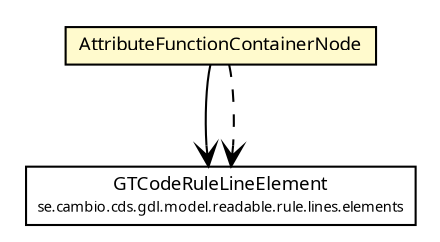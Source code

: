 #!/usr/local/bin/dot
#
# Class diagram 
# Generated by UMLGraph version R5_6 (http://www.umlgraph.org/)
#

digraph G {
	edge [fontname="Trebuchet MS",fontsize=10,labelfontname="Trebuchet MS",labelfontsize=10];
	node [fontname="Trebuchet MS",fontsize=10,shape=plaintext];
	nodesep=0.25;
	ranksep=0.5;
	// se.cambio.cds.gdl.model.readable.rule.lines.elements.GTCodeRuleLineElement
	c89981 [label=<<table title="se.cambio.cds.gdl.model.readable.rule.lines.elements.GTCodeRuleLineElement" border="0" cellborder="1" cellspacing="0" cellpadding="2" port="p" href="../../../model/readable/rule/lines/elements/GTCodeRuleLineElement.html">
		<tr><td><table border="0" cellspacing="0" cellpadding="1">
<tr><td align="center" balign="center"><font face="Trebuchet MS"> GTCodeRuleLineElement </font></td></tr>
<tr><td align="center" balign="center"><font face="Trebuchet MS" point-size="7.0"> se.cambio.cds.gdl.model.readable.rule.lines.elements </font></td></tr>
		</table></td></tr>
		</table>>, URL="../../../model/readable/rule/lines/elements/GTCodeRuleLineElement.html", fontname="Trebuchet MS", fontcolor="black", fontsize=9.0];
	// se.cambio.cds.gdl.editor.view.util.AttributeFunctionContainerNode
	c90243 [label=<<table title="se.cambio.cds.gdl.editor.view.util.AttributeFunctionContainerNode" border="0" cellborder="1" cellspacing="0" cellpadding="2" port="p" bgcolor="lemonChiffon" href="./AttributeFunctionContainerNode.html">
		<tr><td><table border="0" cellspacing="0" cellpadding="1">
<tr><td align="center" balign="center"><font face="Trebuchet MS"> AttributeFunctionContainerNode </font></td></tr>
		</table></td></tr>
		</table>>, URL="./AttributeFunctionContainerNode.html", fontname="Trebuchet MS", fontcolor="black", fontsize=9.0];
	// se.cambio.cds.gdl.editor.view.util.AttributeFunctionContainerNode NAVASSOC se.cambio.cds.gdl.model.readable.rule.lines.elements.GTCodeRuleLineElement
	c90243:p -> c89981:p [taillabel="", label="", headlabel="", fontname="Trebuchet MS", fontcolor="black", fontsize=10.0, color="black", arrowhead=open];
	// se.cambio.cds.gdl.editor.view.util.AttributeFunctionContainerNode DEPEND se.cambio.cds.gdl.model.readable.rule.lines.elements.GTCodeRuleLineElement
	c90243:p -> c89981:p [taillabel="", label="", headlabel="", fontname="Trebuchet MS", fontcolor="black", fontsize=10.0, color="black", arrowhead=open, style=dashed];
}

